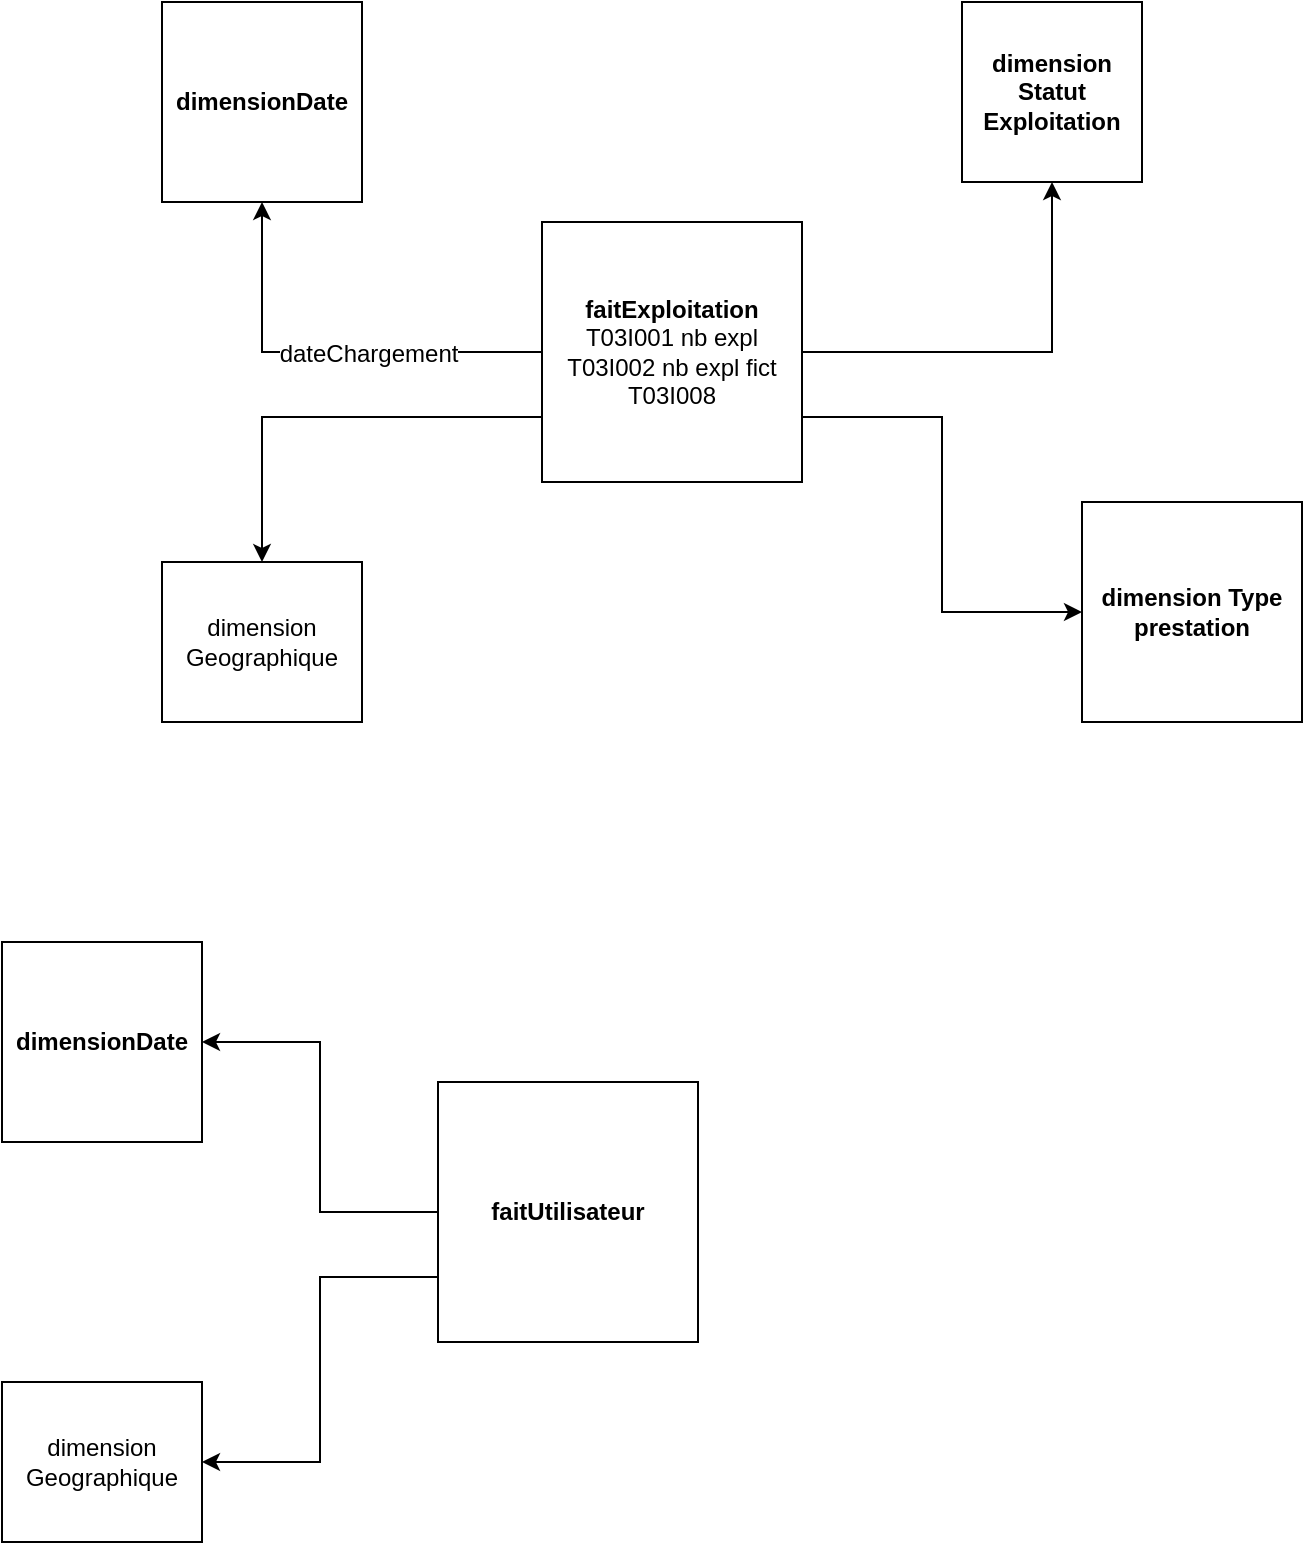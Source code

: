 <mxfile version="12.6.5" type="github">
  <diagram id="G0MqJpi9HQVIHO3GD1oq" name="Page-1">
    <mxGraphModel dx="1022" dy="409" grid="1" gridSize="10" guides="1" tooltips="1" connect="1" arrows="1" fold="1" page="1" pageScale="1" pageWidth="827" pageHeight="1169" math="0" shadow="0">
      <root>
        <mxCell id="0"/>
        <mxCell id="1" parent="0"/>
        <mxCell id="pAsfDyFJMWefTgQZerc5-4" style="edgeStyle=orthogonalEdgeStyle;rounded=0;orthogonalLoop=1;jettySize=auto;html=1;exitX=0;exitY=0.5;exitDx=0;exitDy=0;entryX=0.5;entryY=1;entryDx=0;entryDy=0;" parent="1" source="ZqlWHP8wBuOTazcMExGQ-1" target="pAsfDyFJMWefTgQZerc5-2" edge="1">
          <mxGeometry relative="1" as="geometry"/>
        </mxCell>
        <mxCell id="pAsfDyFJMWefTgQZerc5-6" value="dateChargement" style="text;html=1;align=center;verticalAlign=middle;resizable=0;points=[];labelBackgroundColor=#ffffff;" parent="pAsfDyFJMWefTgQZerc5-4" vertex="1" connectable="0">
          <mxGeometry x="-0.186" y="1" relative="1" as="geometry">
            <mxPoint as="offset"/>
          </mxGeometry>
        </mxCell>
        <mxCell id="pAsfDyFJMWefTgQZerc5-7" style="edgeStyle=orthogonalEdgeStyle;rounded=0;orthogonalLoop=1;jettySize=auto;html=1;exitX=1;exitY=0.5;exitDx=0;exitDy=0;entryX=0.5;entryY=1;entryDx=0;entryDy=0;" parent="1" source="ZqlWHP8wBuOTazcMExGQ-1" target="pAsfDyFJMWefTgQZerc5-5" edge="1">
          <mxGeometry relative="1" as="geometry"/>
        </mxCell>
        <mxCell id="pAsfDyFJMWefTgQZerc5-10" style="edgeStyle=orthogonalEdgeStyle;rounded=0;orthogonalLoop=1;jettySize=auto;html=1;exitX=0;exitY=0.75;exitDx=0;exitDy=0;entryX=0.5;entryY=0;entryDx=0;entryDy=0;" parent="1" source="ZqlWHP8wBuOTazcMExGQ-1" target="pAsfDyFJMWefTgQZerc5-8" edge="1">
          <mxGeometry relative="1" as="geometry"/>
        </mxCell>
        <mxCell id="cISLuonBaTgm-H967fYk-2" style="edgeStyle=orthogonalEdgeStyle;rounded=0;orthogonalLoop=1;jettySize=auto;html=1;exitX=1;exitY=0.75;exitDx=0;exitDy=0;entryX=0;entryY=0.5;entryDx=0;entryDy=0;" edge="1" parent="1" source="ZqlWHP8wBuOTazcMExGQ-1" target="cISLuonBaTgm-H967fYk-1">
          <mxGeometry relative="1" as="geometry"/>
        </mxCell>
        <mxCell id="ZqlWHP8wBuOTazcMExGQ-1" value="&lt;div&gt;&lt;b&gt;faitExploitation&lt;/b&gt;&lt;/div&gt;&lt;div&gt;T03I001 nb expl&lt;br&gt;&lt;/div&gt;&lt;div&gt;T03I002 nb expl fict&lt;br&gt;&lt;/div&gt;&lt;div&gt;T03I008&lt;br&gt;&lt;/div&gt;" style="whiteSpace=wrap;html=1;aspect=fixed;" parent="1" vertex="1">
          <mxGeometry x="400" y="320" width="130" height="130" as="geometry"/>
        </mxCell>
        <mxCell id="pAsfDyFJMWefTgQZerc5-2" value="&lt;b&gt;dimensionDate&lt;/b&gt;" style="whiteSpace=wrap;html=1;aspect=fixed;" parent="1" vertex="1">
          <mxGeometry x="210" y="210" width="100" height="100" as="geometry"/>
        </mxCell>
        <mxCell id="pAsfDyFJMWefTgQZerc5-5" value="&lt;div&gt;&lt;b&gt;dimension&lt;/b&gt;&lt;/div&gt;&lt;div&gt;&lt;b&gt;Statut&lt;/b&gt;&lt;/div&gt;&lt;div&gt;&lt;b&gt;Exploitation&lt;/b&gt;&lt;/div&gt;" style="whiteSpace=wrap;html=1;aspect=fixed;" parent="1" vertex="1">
          <mxGeometry x="610" y="210" width="90" height="90" as="geometry"/>
        </mxCell>
        <mxCell id="pAsfDyFJMWefTgQZerc5-8" value="&lt;div&gt;dimension&lt;/div&gt;&lt;div&gt;Geographique&lt;/div&gt;" style="rounded=0;whiteSpace=wrap;html=1;" parent="1" vertex="1">
          <mxGeometry x="210" y="490" width="100" height="80" as="geometry"/>
        </mxCell>
        <mxCell id="cISLuonBaTgm-H967fYk-1" value="&lt;div&gt;&lt;b&gt;dimension Type prestation&lt;br&gt;&lt;/b&gt;&lt;/div&gt;" style="whiteSpace=wrap;html=1;aspect=fixed;" vertex="1" parent="1">
          <mxGeometry x="670" y="460" width="110" height="110" as="geometry"/>
        </mxCell>
        <mxCell id="cISLuonBaTgm-H967fYk-6" style="edgeStyle=orthogonalEdgeStyle;rounded=0;orthogonalLoop=1;jettySize=auto;html=1;exitX=0;exitY=0.5;exitDx=0;exitDy=0;entryX=1;entryY=0.5;entryDx=0;entryDy=0;" edge="1" parent="1" source="cISLuonBaTgm-H967fYk-3" target="cISLuonBaTgm-H967fYk-4">
          <mxGeometry relative="1" as="geometry"/>
        </mxCell>
        <mxCell id="cISLuonBaTgm-H967fYk-7" style="edgeStyle=orthogonalEdgeStyle;rounded=0;orthogonalLoop=1;jettySize=auto;html=1;exitX=0;exitY=0.75;exitDx=0;exitDy=0;entryX=1;entryY=0.5;entryDx=0;entryDy=0;" edge="1" parent="1" source="cISLuonBaTgm-H967fYk-3" target="cISLuonBaTgm-H967fYk-5">
          <mxGeometry relative="1" as="geometry"/>
        </mxCell>
        <mxCell id="cISLuonBaTgm-H967fYk-3" value="&lt;div&gt;&lt;b&gt;faitUtilisateur&lt;/b&gt;&lt;/div&gt;" style="whiteSpace=wrap;html=1;aspect=fixed;" vertex="1" parent="1">
          <mxGeometry x="348" y="750" width="130" height="130" as="geometry"/>
        </mxCell>
        <mxCell id="cISLuonBaTgm-H967fYk-4" value="&lt;b&gt;dimensionDate&lt;/b&gt;" style="whiteSpace=wrap;html=1;aspect=fixed;" vertex="1" parent="1">
          <mxGeometry x="130" y="680" width="100" height="100" as="geometry"/>
        </mxCell>
        <mxCell id="cISLuonBaTgm-H967fYk-5" value="&lt;div&gt;dimension&lt;/div&gt;&lt;div&gt;Geographique&lt;/div&gt;" style="rounded=0;whiteSpace=wrap;html=1;" vertex="1" parent="1">
          <mxGeometry x="130" y="900" width="100" height="80" as="geometry"/>
        </mxCell>
      </root>
    </mxGraphModel>
  </diagram>
</mxfile>
